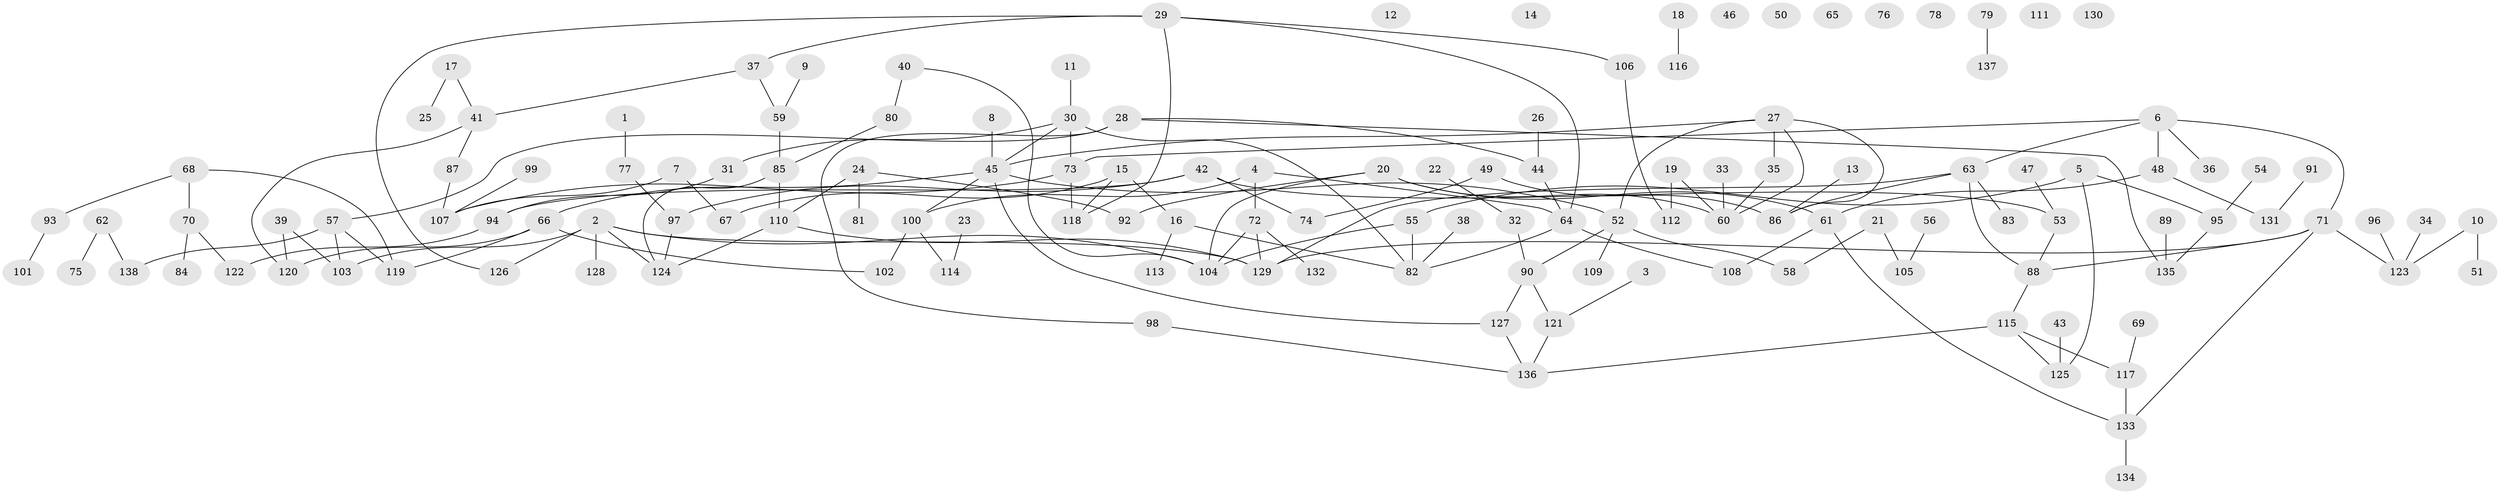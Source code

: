// Generated by graph-tools (version 1.1) at 2025/13/03/09/25 04:13:03]
// undirected, 138 vertices, 166 edges
graph export_dot {
graph [start="1"]
  node [color=gray90,style=filled];
  1;
  2;
  3;
  4;
  5;
  6;
  7;
  8;
  9;
  10;
  11;
  12;
  13;
  14;
  15;
  16;
  17;
  18;
  19;
  20;
  21;
  22;
  23;
  24;
  25;
  26;
  27;
  28;
  29;
  30;
  31;
  32;
  33;
  34;
  35;
  36;
  37;
  38;
  39;
  40;
  41;
  42;
  43;
  44;
  45;
  46;
  47;
  48;
  49;
  50;
  51;
  52;
  53;
  54;
  55;
  56;
  57;
  58;
  59;
  60;
  61;
  62;
  63;
  64;
  65;
  66;
  67;
  68;
  69;
  70;
  71;
  72;
  73;
  74;
  75;
  76;
  77;
  78;
  79;
  80;
  81;
  82;
  83;
  84;
  85;
  86;
  87;
  88;
  89;
  90;
  91;
  92;
  93;
  94;
  95;
  96;
  97;
  98;
  99;
  100;
  101;
  102;
  103;
  104;
  105;
  106;
  107;
  108;
  109;
  110;
  111;
  112;
  113;
  114;
  115;
  116;
  117;
  118;
  119;
  120;
  121;
  122;
  123;
  124;
  125;
  126;
  127;
  128;
  129;
  130;
  131;
  132;
  133;
  134;
  135;
  136;
  137;
  138;
  1 -- 77;
  2 -- 103;
  2 -- 104;
  2 -- 124;
  2 -- 126;
  2 -- 128;
  2 -- 129;
  3 -- 121;
  4 -- 64;
  4 -- 72;
  4 -- 100;
  5 -- 55;
  5 -- 95;
  5 -- 125;
  6 -- 36;
  6 -- 48;
  6 -- 63;
  6 -- 71;
  6 -- 73;
  7 -- 67;
  7 -- 107;
  8 -- 45;
  9 -- 59;
  10 -- 51;
  10 -- 123;
  11 -- 30;
  13 -- 86;
  15 -- 16;
  15 -- 67;
  15 -- 118;
  16 -- 82;
  16 -- 113;
  17 -- 25;
  17 -- 41;
  18 -- 116;
  19 -- 60;
  19 -- 112;
  20 -- 60;
  20 -- 61;
  20 -- 92;
  20 -- 104;
  21 -- 58;
  21 -- 105;
  22 -- 32;
  23 -- 114;
  24 -- 81;
  24 -- 92;
  24 -- 110;
  26 -- 44;
  27 -- 35;
  27 -- 45;
  27 -- 52;
  27 -- 60;
  27 -- 86;
  28 -- 44;
  28 -- 57;
  28 -- 98;
  28 -- 135;
  29 -- 37;
  29 -- 64;
  29 -- 106;
  29 -- 118;
  29 -- 126;
  30 -- 31;
  30 -- 45;
  30 -- 73;
  30 -- 82;
  31 -- 94;
  32 -- 90;
  33 -- 60;
  34 -- 123;
  35 -- 60;
  37 -- 41;
  37 -- 59;
  38 -- 82;
  39 -- 103;
  39 -- 120;
  40 -- 80;
  40 -- 104;
  41 -- 87;
  41 -- 120;
  42 -- 53;
  42 -- 74;
  42 -- 94;
  42 -- 97;
  43 -- 125;
  44 -- 64;
  45 -- 52;
  45 -- 66;
  45 -- 100;
  45 -- 127;
  47 -- 53;
  48 -- 61;
  48 -- 131;
  49 -- 74;
  49 -- 86;
  52 -- 58;
  52 -- 90;
  52 -- 109;
  53 -- 88;
  54 -- 95;
  55 -- 82;
  55 -- 104;
  56 -- 105;
  57 -- 103;
  57 -- 119;
  57 -- 138;
  59 -- 85;
  61 -- 108;
  61 -- 133;
  62 -- 75;
  62 -- 138;
  63 -- 83;
  63 -- 86;
  63 -- 88;
  63 -- 129;
  64 -- 82;
  64 -- 108;
  66 -- 102;
  66 -- 119;
  66 -- 120;
  68 -- 70;
  68 -- 93;
  68 -- 119;
  69 -- 117;
  70 -- 84;
  70 -- 122;
  71 -- 88;
  71 -- 123;
  71 -- 129;
  71 -- 133;
  72 -- 104;
  72 -- 129;
  72 -- 132;
  73 -- 107;
  73 -- 118;
  77 -- 97;
  79 -- 137;
  80 -- 85;
  85 -- 110;
  85 -- 124;
  87 -- 107;
  88 -- 115;
  89 -- 135;
  90 -- 121;
  90 -- 127;
  91 -- 131;
  93 -- 101;
  94 -- 122;
  95 -- 135;
  96 -- 123;
  97 -- 124;
  98 -- 136;
  99 -- 107;
  100 -- 102;
  100 -- 114;
  106 -- 112;
  110 -- 124;
  110 -- 129;
  115 -- 117;
  115 -- 125;
  115 -- 136;
  117 -- 133;
  121 -- 136;
  127 -- 136;
  133 -- 134;
}
